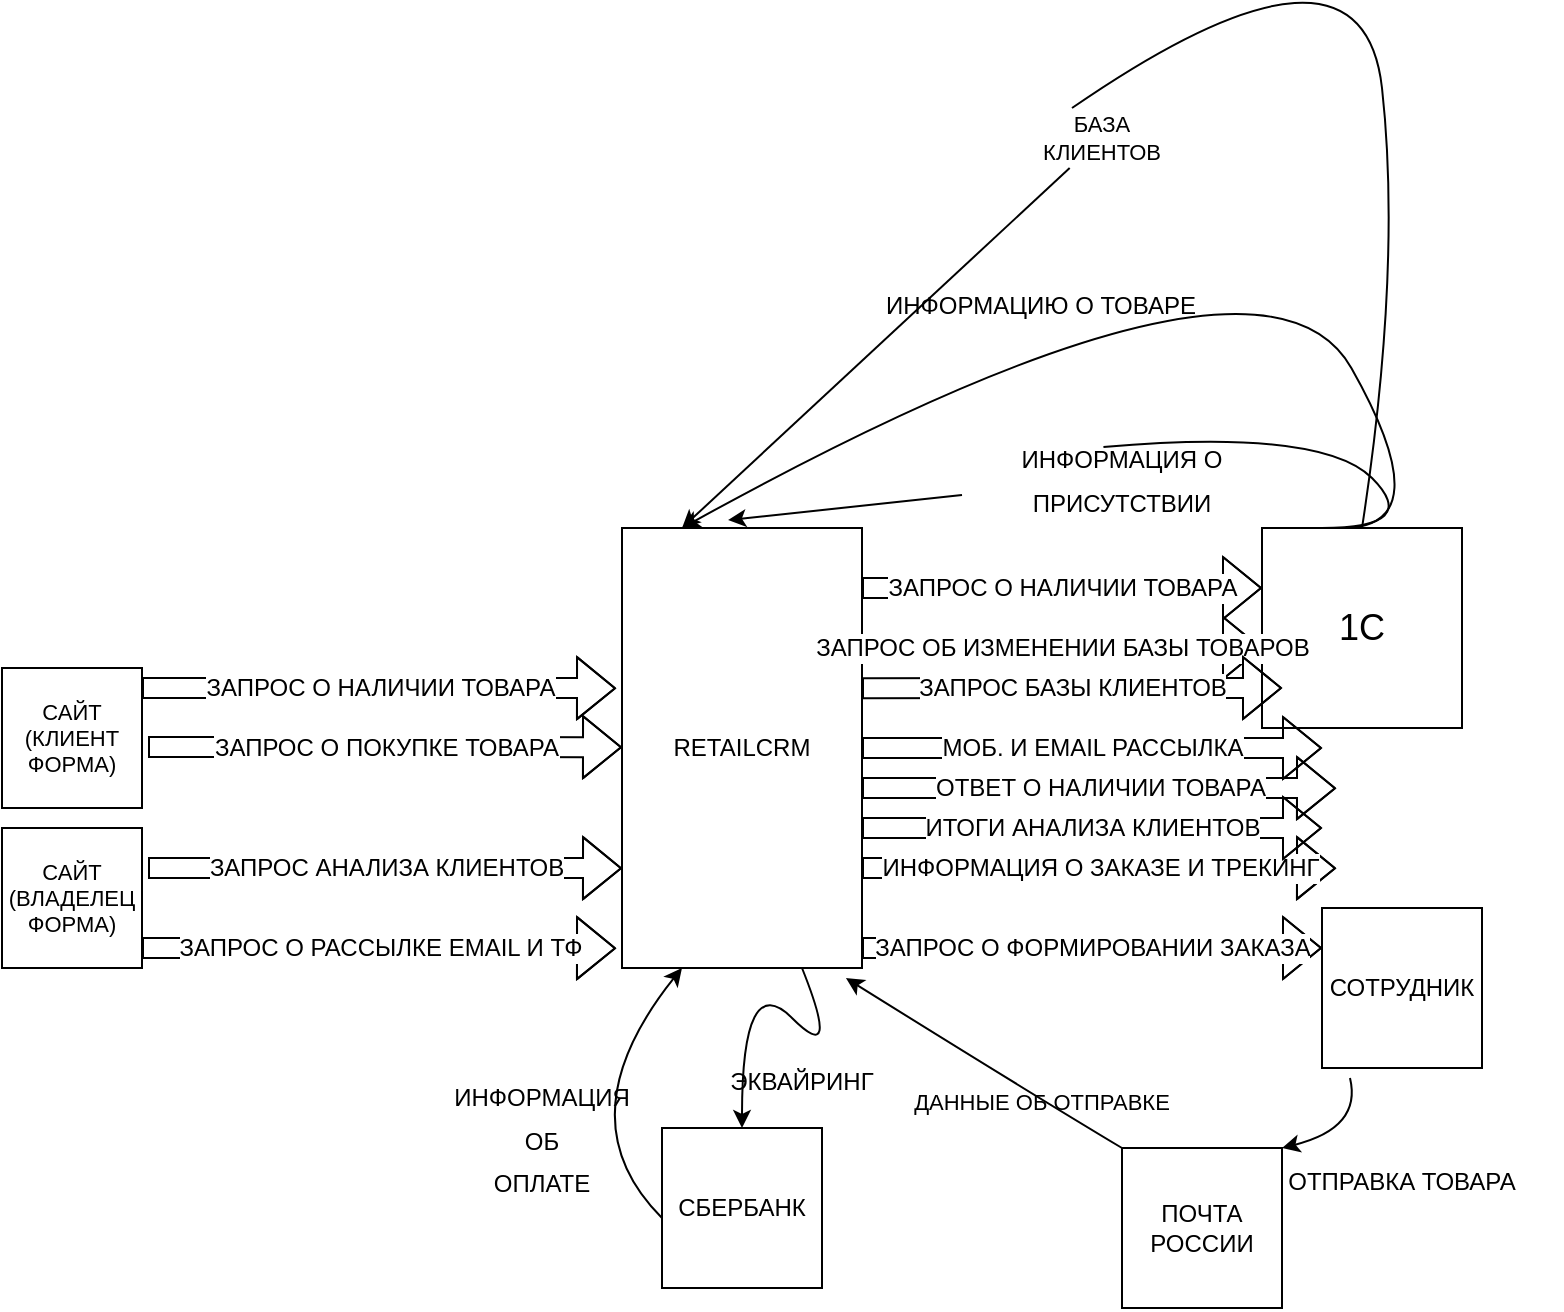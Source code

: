<mxfile version="20.3.6" type="github">
  <diagram id="K-E8zHpM3q9iSFGX_kr4" name="Страница 1">
    <mxGraphModel dx="1309" dy="1913" grid="1" gridSize="10" guides="1" tooltips="1" connect="1" arrows="1" fold="1" page="1" pageScale="1" pageWidth="827" pageHeight="1169" math="0" shadow="0">
      <root>
        <mxCell id="0" />
        <mxCell id="1" parent="0" />
        <mxCell id="BaSR1fLrFSYMw4SIueZq-1" value="RETAILCRM" style="rounded=0;whiteSpace=wrap;html=1;" parent="1" vertex="1">
          <mxGeometry x="350" y="210" width="120" height="220" as="geometry" />
        </mxCell>
        <mxCell id="BaSR1fLrFSYMw4SIueZq-2" value="&lt;font style=&quot;font-size: 12px;&quot;&gt;ЗАПРОС О НАЛИЧИИ ТОВАРА&lt;/font&gt;" style="shape=flexArrow;endArrow=classic;html=1;rounded=0;entryX=-0.025;entryY=0.364;entryDx=0;entryDy=0;entryPerimeter=0;" parent="1" target="BaSR1fLrFSYMw4SIueZq-1" edge="1">
          <mxGeometry width="50" height="50" relative="1" as="geometry">
            <mxPoint x="110" y="290" as="sourcePoint" />
            <mxPoint x="250" y="240" as="targetPoint" />
            <Array as="points">
              <mxPoint x="290" y="290" />
            </Array>
          </mxGeometry>
        </mxCell>
        <mxCell id="BaSR1fLrFSYMw4SIueZq-3" value="&lt;font style=&quot;font-size: 12px;&quot;&gt;ЗАПРОС О НАЛИЧИИ ТОВАРА&lt;/font&gt;" style="shape=flexArrow;endArrow=classic;html=1;rounded=0;" parent="1" edge="1">
          <mxGeometry width="50" height="50" relative="1" as="geometry">
            <mxPoint x="470" y="240" as="sourcePoint" />
            <mxPoint x="670" y="240" as="targetPoint" />
            <Array as="points">
              <mxPoint x="650" y="240" />
            </Array>
          </mxGeometry>
        </mxCell>
        <mxCell id="BaSR1fLrFSYMw4SIueZq-4" value="1С" style="whiteSpace=wrap;html=1;aspect=fixed;fontSize=18;" parent="1" vertex="1">
          <mxGeometry x="670" y="210" width="100" height="100" as="geometry" />
        </mxCell>
        <mxCell id="BaSR1fLrFSYMw4SIueZq-7" value="" style="curved=1;endArrow=classic;html=1;rounded=0;fontSize=18;entryX=0.442;entryY=-0.018;entryDx=0;entryDy=0;entryPerimeter=0;startArrow=none;" parent="1" source="BaSR1fLrFSYMw4SIueZq-8" target="BaSR1fLrFSYMw4SIueZq-1" edge="1">
          <mxGeometry width="50" height="50" relative="1" as="geometry">
            <mxPoint x="700" y="210" as="sourcePoint" />
            <mxPoint x="450" y="140" as="targetPoint" />
            <Array as="points" />
          </mxGeometry>
        </mxCell>
        <mxCell id="BaSR1fLrFSYMw4SIueZq-11" value="&lt;font style=&quot;font-size: 12px;&quot;&gt;ОТВЕТ О НАЛИЧИИ ТОВАРА&lt;br&gt;&lt;/font&gt;" style="shape=flexArrow;endArrow=classic;html=1;rounded=0;entryX=-0.025;entryY=0.364;entryDx=0;entryDy=0;entryPerimeter=0;" parent="1" edge="1">
          <mxGeometry width="50" height="50" relative="1" as="geometry">
            <mxPoint x="470" y="340" as="sourcePoint" />
            <mxPoint x="707" y="340.08" as="targetPoint" />
            <Array as="points">
              <mxPoint x="650" y="340" />
            </Array>
          </mxGeometry>
        </mxCell>
        <mxCell id="BaSR1fLrFSYMw4SIueZq-13" value="СБЕРБАНК" style="whiteSpace=wrap;html=1;aspect=fixed;fontSize=12;" parent="1" vertex="1">
          <mxGeometry x="370" y="510" width="80" height="80" as="geometry" />
        </mxCell>
        <mxCell id="BaSR1fLrFSYMw4SIueZq-15" value="&lt;font style=&quot;font-size: 12px;&quot;&gt;ЗАПРОС О ПОКУПКЕ ТОВАРА&lt;/font&gt;" style="shape=flexArrow;endArrow=classic;html=1;rounded=0;entryX=-0.025;entryY=0.364;entryDx=0;entryDy=0;entryPerimeter=0;" parent="1" edge="1">
          <mxGeometry width="50" height="50" relative="1" as="geometry">
            <mxPoint x="113" y="319.52" as="sourcePoint" />
            <mxPoint x="350" y="319.6" as="targetPoint" />
            <Array as="points">
              <mxPoint x="293" y="319.52" />
            </Array>
          </mxGeometry>
        </mxCell>
        <mxCell id="BaSR1fLrFSYMw4SIueZq-16" value="&lt;span style=&quot;font-size: 12px;&quot;&gt;ЗАПРОС ОБ ИЗМЕНЕНИИ БАЗЫ ТОВАРОВ&lt;/span&gt;" style="shape=flexArrow;endArrow=classic;html=1;rounded=0;" parent="1" edge="1">
          <mxGeometry width="50" height="50" relative="1" as="geometry">
            <mxPoint x="470" y="270" as="sourcePoint" />
            <mxPoint x="670" y="270" as="targetPoint" />
            <Array as="points">
              <mxPoint x="650" y="270" />
            </Array>
          </mxGeometry>
        </mxCell>
        <mxCell id="BaSR1fLrFSYMw4SIueZq-20" value="" style="curved=1;endArrow=classic;html=1;rounded=0;fontSize=12;entryX=0.5;entryY=0;entryDx=0;entryDy=0;exitX=0.75;exitY=1;exitDx=0;exitDy=0;" parent="1" source="BaSR1fLrFSYMw4SIueZq-1" target="BaSR1fLrFSYMw4SIueZq-13" edge="1">
          <mxGeometry width="50" height="50" relative="1" as="geometry">
            <mxPoint x="410" y="480" as="sourcePoint" />
            <mxPoint x="460" y="430" as="targetPoint" />
            <Array as="points">
              <mxPoint x="460" y="480" />
              <mxPoint x="410" y="430" />
            </Array>
          </mxGeometry>
        </mxCell>
        <mxCell id="BaSR1fLrFSYMw4SIueZq-21" value="&lt;span style=&quot;font-size: 12px;&quot;&gt;ЭКВАЙРИНГ&lt;/span&gt;" style="text;html=1;strokeColor=none;fillColor=none;align=center;verticalAlign=middle;whiteSpace=wrap;rounded=0;fontSize=18;" parent="1" vertex="1">
          <mxGeometry x="360" y="470" width="160" height="30" as="geometry" />
        </mxCell>
        <mxCell id="BaSR1fLrFSYMw4SIueZq-22" value="" style="curved=1;endArrow=classic;html=1;rounded=0;fontSize=12;entryX=0.25;entryY=1;entryDx=0;entryDy=0;" parent="1" source="BaSR1fLrFSYMw4SIueZq-13" target="BaSR1fLrFSYMw4SIueZq-1" edge="1">
          <mxGeometry width="50" height="50" relative="1" as="geometry">
            <mxPoint x="380" y="505" as="sourcePoint" />
            <mxPoint x="330" y="420" as="targetPoint" />
            <Array as="points">
              <mxPoint x="370" y="555" />
              <mxPoint x="320" y="505" />
            </Array>
          </mxGeometry>
        </mxCell>
        <mxCell id="BaSR1fLrFSYMw4SIueZq-23" value="&lt;span style=&quot;font-size: 12px;&quot;&gt;ИНФОРМАЦИЯ&lt;br&gt;ОБ&lt;br&gt;ОПЛАТЕ&lt;br&gt;&lt;/span&gt;" style="text;html=1;strokeColor=none;fillColor=none;align=center;verticalAlign=middle;whiteSpace=wrap;rounded=0;fontSize=18;" parent="1" vertex="1">
          <mxGeometry x="230" y="500" width="160" height="30" as="geometry" />
        </mxCell>
        <mxCell id="BaSR1fLrFSYMw4SIueZq-24" value="СОТРУДНИК" style="whiteSpace=wrap;html=1;aspect=fixed;fontSize=12;" parent="1" vertex="1">
          <mxGeometry x="700" y="400" width="80" height="80" as="geometry" />
        </mxCell>
        <mxCell id="BaSR1fLrFSYMw4SIueZq-25" value="&lt;font style=&quot;font-size: 12px;&quot;&gt;ЗАПРОС О ФОРМИРОВАНИИ ЗАКАЗА&lt;br&gt;&lt;/font&gt;" style="shape=flexArrow;endArrow=classic;html=1;rounded=0;entryX=0;entryY=0.25;entryDx=0;entryDy=0;" parent="1" target="BaSR1fLrFSYMw4SIueZq-24" edge="1">
          <mxGeometry width="50" height="50" relative="1" as="geometry">
            <mxPoint x="470" y="420" as="sourcePoint" />
            <mxPoint x="707" y="420.08" as="targetPoint" />
            <Array as="points">
              <mxPoint x="650" y="420" />
            </Array>
          </mxGeometry>
        </mxCell>
        <mxCell id="BaSR1fLrFSYMw4SIueZq-26" value="ПОЧТА РОССИИ" style="whiteSpace=wrap;html=1;aspect=fixed;fontSize=12;" parent="1" vertex="1">
          <mxGeometry x="600" y="520" width="80" height="80" as="geometry" />
        </mxCell>
        <mxCell id="BaSR1fLrFSYMw4SIueZq-29" value="" style="curved=1;endArrow=classic;html=1;rounded=0;fontSize=12;entryX=1;entryY=0;entryDx=0;entryDy=0;exitX=0.175;exitY=1.063;exitDx=0;exitDy=0;exitPerimeter=0;" parent="1" source="BaSR1fLrFSYMw4SIueZq-24" target="BaSR1fLrFSYMw4SIueZq-26" edge="1">
          <mxGeometry width="50" height="50" relative="1" as="geometry">
            <mxPoint x="720" y="560" as="sourcePoint" />
            <mxPoint x="770" y="510" as="targetPoint" />
            <Array as="points">
              <mxPoint x="720" y="510" />
            </Array>
          </mxGeometry>
        </mxCell>
        <mxCell id="BaSR1fLrFSYMw4SIueZq-31" value="&lt;span style=&quot;font-size: 12px;&quot;&gt;ОТПРАВКА ТОВАРА&lt;br&gt;&lt;/span&gt;" style="text;html=1;strokeColor=none;fillColor=none;align=center;verticalAlign=middle;whiteSpace=wrap;rounded=0;fontSize=18;" parent="1" vertex="1">
          <mxGeometry x="660" y="520" width="160" height="30" as="geometry" />
        </mxCell>
        <mxCell id="BaSR1fLrFSYMw4SIueZq-33" value="" style="curved=1;endArrow=classic;html=1;rounded=0;fontSize=12;entryX=0.933;entryY=1.023;entryDx=0;entryDy=0;entryPerimeter=0;exitX=0;exitY=0;exitDx=0;exitDy=0;" parent="1" source="BaSR1fLrFSYMw4SIueZq-26" target="BaSR1fLrFSYMw4SIueZq-1" edge="1">
          <mxGeometry width="50" height="50" relative="1" as="geometry">
            <mxPoint x="720" y="580" as="sourcePoint" />
            <mxPoint x="770" y="530" as="targetPoint" />
            <Array as="points">
              <mxPoint x="550" y="490" />
            </Array>
          </mxGeometry>
        </mxCell>
        <mxCell id="BaSR1fLrFSYMw4SIueZq-34" value="&lt;font style=&quot;font-size: 11px;&quot;&gt;ДАННЫЕ ОБ ОТПРАВКЕ&lt;/font&gt;" style="text;html=1;strokeColor=none;fillColor=none;align=center;verticalAlign=middle;whiteSpace=wrap;rounded=0;fontSize=18;" parent="1" vertex="1">
          <mxGeometry x="480" y="480" width="160" height="30" as="geometry" />
        </mxCell>
        <mxCell id="BaSR1fLrFSYMw4SIueZq-36" value="&lt;font style=&quot;font-size: 12px;&quot;&gt;ИНФОРМАЦИЯ О ЗАКАЗЕ И ТРЕКИНГ&lt;br&gt;&lt;/font&gt;" style="shape=flexArrow;endArrow=classic;html=1;rounded=0;entryX=-0.025;entryY=0.364;entryDx=0;entryDy=0;entryPerimeter=0;" parent="1" edge="1">
          <mxGeometry width="50" height="50" relative="1" as="geometry">
            <mxPoint x="470" y="380" as="sourcePoint" />
            <mxPoint x="707" y="380.08" as="targetPoint" />
            <Array as="points">
              <mxPoint x="650" y="380" />
            </Array>
          </mxGeometry>
        </mxCell>
        <mxCell id="BaSR1fLrFSYMw4SIueZq-37" value="&lt;font style=&quot;font-size: 12px;&quot;&gt;ЗАПРОС АНАЛИЗА КЛИЕНТОВ&lt;/font&gt;" style="shape=flexArrow;endArrow=classic;html=1;rounded=0;entryX=-0.025;entryY=0.364;entryDx=0;entryDy=0;entryPerimeter=0;" parent="1" edge="1">
          <mxGeometry width="50" height="50" relative="1" as="geometry">
            <mxPoint x="113" y="380" as="sourcePoint" />
            <mxPoint x="350" y="380.08" as="targetPoint" />
            <Array as="points">
              <mxPoint x="293" y="380" />
            </Array>
          </mxGeometry>
        </mxCell>
        <mxCell id="BaSR1fLrFSYMw4SIueZq-38" value="" style="group" parent="1" vertex="1" connectable="0">
          <mxGeometry x="520" y="160" width="230" height="50" as="geometry" />
        </mxCell>
        <mxCell id="BaSR1fLrFSYMw4SIueZq-8" value="&lt;span style=&quot;font-size: 12px;&quot;&gt;ИНФОРМАЦИЯ О ПРИСУТСТВИИ&lt;/span&gt;" style="text;html=1;strokeColor=none;fillColor=none;align=center;verticalAlign=middle;whiteSpace=wrap;rounded=0;fontSize=18;" parent="BaSR1fLrFSYMw4SIueZq-38" vertex="1">
          <mxGeometry y="10" width="160" height="30" as="geometry" />
        </mxCell>
        <mxCell id="BaSR1fLrFSYMw4SIueZq-18" value="" style="curved=1;endArrow=none;html=1;rounded=0;fontSize=18;entryX=0.442;entryY=-0.018;entryDx=0;entryDy=0;entryPerimeter=0;" parent="BaSR1fLrFSYMw4SIueZq-38" target="BaSR1fLrFSYMw4SIueZq-8" edge="1">
          <mxGeometry width="50" height="50" relative="1" as="geometry">
            <mxPoint x="180" y="50" as="sourcePoint" />
            <mxPoint x="-116.96" y="46.04" as="targetPoint" />
            <Array as="points">
              <mxPoint x="230" y="50" />
              <mxPoint x="180" />
            </Array>
          </mxGeometry>
        </mxCell>
        <mxCell id="BaSR1fLrFSYMw4SIueZq-39" value="" style="group" parent="1" vertex="1" connectable="0">
          <mxGeometry x="480" y="50" width="280" height="160" as="geometry" />
        </mxCell>
        <mxCell id="BaSR1fLrFSYMw4SIueZq-17" value="" style="curved=1;endArrow=classic;html=1;rounded=0;fontSize=18;entryX=0.25;entryY=0;entryDx=0;entryDy=0;" parent="BaSR1fLrFSYMw4SIueZq-39" target="BaSR1fLrFSYMw4SIueZq-1" edge="1">
          <mxGeometry width="50" height="50" relative="1" as="geometry">
            <mxPoint x="230.171" y="160" as="sourcePoint" />
            <mxPoint x="-99.658" y="146.667" as="targetPoint" />
            <Array as="points">
              <mxPoint x="280" y="160" />
              <mxPoint x="189.351" />
            </Array>
          </mxGeometry>
        </mxCell>
        <mxCell id="BaSR1fLrFSYMw4SIueZq-19" value="&lt;span style=&quot;font-size: 12px;&quot;&gt;ИНФОРМАЦИЮ О ТОВАРЕ&lt;/span&gt;" style="text;html=1;strokeColor=none;fillColor=none;align=center;verticalAlign=middle;whiteSpace=wrap;rounded=0;fontSize=18;" parent="BaSR1fLrFSYMw4SIueZq-39" vertex="1">
          <mxGeometry y="26.667" width="159.453" height="40" as="geometry" />
        </mxCell>
        <mxCell id="BaSR1fLrFSYMw4SIueZq-40" value="&lt;span style=&quot;font-size: 12px;&quot;&gt;ЗАПРОС БАЗЫ КЛИЕНТОВ&lt;/span&gt;" style="shape=flexArrow;endArrow=classic;html=1;rounded=0;exitX=1;exitY=0.364;exitDx=0;exitDy=0;exitPerimeter=0;" parent="1" source="BaSR1fLrFSYMw4SIueZq-1" edge="1">
          <mxGeometry width="50" height="50" relative="1" as="geometry">
            <mxPoint x="480" y="290" as="sourcePoint" />
            <mxPoint x="680" y="290" as="targetPoint" />
            <Array as="points">
              <mxPoint x="660" y="290" />
            </Array>
          </mxGeometry>
        </mxCell>
        <mxCell id="BaSR1fLrFSYMw4SIueZq-45" value="" style="curved=1;endArrow=classic;html=1;rounded=0;fontSize=11;entryX=0.25;entryY=0;entryDx=0;entryDy=0;startArrow=none;" parent="1" source="BaSR1fLrFSYMw4SIueZq-46" target="BaSR1fLrFSYMw4SIueZq-1" edge="1">
          <mxGeometry width="50" height="50" relative="1" as="geometry">
            <mxPoint x="720" y="210" as="sourcePoint" />
            <mxPoint x="620" y="170" as="targetPoint" />
            <Array as="points" />
          </mxGeometry>
        </mxCell>
        <mxCell id="BaSR1fLrFSYMw4SIueZq-46" value="БАЗА КЛИЕНТОВ" style="text;html=1;strokeColor=none;fillColor=none;align=center;verticalAlign=middle;whiteSpace=wrap;rounded=0;fontSize=11;" parent="1" vertex="1">
          <mxGeometry x="560" width="60" height="30" as="geometry" />
        </mxCell>
        <mxCell id="BaSR1fLrFSYMw4SIueZq-47" value="" style="curved=1;endArrow=none;html=1;rounded=0;fontSize=11;entryX=0.25;entryY=0;entryDx=0;entryDy=0;" parent="1" target="BaSR1fLrFSYMw4SIueZq-46" edge="1">
          <mxGeometry width="50" height="50" relative="1" as="geometry">
            <mxPoint x="720" y="210" as="sourcePoint" />
            <mxPoint x="380" y="210" as="targetPoint" />
            <Array as="points">
              <mxPoint x="740" y="80" />
              <mxPoint x="720" y="-100" />
            </Array>
          </mxGeometry>
        </mxCell>
        <mxCell id="BaSR1fLrFSYMw4SIueZq-48" value="&lt;font style=&quot;font-size: 12px;&quot;&gt;ИТОГИ АНАЛИЗА КЛИЕНТОВ&lt;br&gt;&lt;/font&gt;" style="shape=flexArrow;endArrow=classic;html=1;rounded=0;entryX=0;entryY=0.25;entryDx=0;entryDy=0;" parent="1" edge="1">
          <mxGeometry width="50" height="50" relative="1" as="geometry">
            <mxPoint x="470" y="360" as="sourcePoint" />
            <mxPoint x="700" y="360" as="targetPoint" />
            <Array as="points">
              <mxPoint x="650" y="360" />
            </Array>
          </mxGeometry>
        </mxCell>
        <mxCell id="BaSR1fLrFSYMw4SIueZq-49" value="&lt;font style=&quot;font-size: 12px;&quot;&gt;ЗАПРОС О РАССЫЛКЕ EMAIL И ТФ&lt;/font&gt;" style="shape=flexArrow;endArrow=classic;html=1;rounded=0;entryX=-0.025;entryY=0.364;entryDx=0;entryDy=0;entryPerimeter=0;" parent="1" edge="1">
          <mxGeometry width="50" height="50" relative="1" as="geometry">
            <mxPoint x="110.0" y="420" as="sourcePoint" />
            <mxPoint x="347" y="420.08" as="targetPoint" />
            <Array as="points">
              <mxPoint x="290" y="420" />
            </Array>
          </mxGeometry>
        </mxCell>
        <mxCell id="BaSR1fLrFSYMw4SIueZq-51" value="&lt;font style=&quot;font-size: 12px;&quot;&gt;МОБ. И EMAIL РАССЫЛКА&lt;br&gt;&lt;/font&gt;" style="shape=flexArrow;endArrow=classic;html=1;rounded=0;entryX=0;entryY=0.25;entryDx=0;entryDy=0;" parent="1" edge="1">
          <mxGeometry width="50" height="50" relative="1" as="geometry">
            <mxPoint x="470" y="320" as="sourcePoint" />
            <mxPoint x="700" y="320" as="targetPoint" />
            <Array as="points">
              <mxPoint x="650" y="320" />
            </Array>
          </mxGeometry>
        </mxCell>
        <mxCell id="CIOCGw89Ey7CUrNZuuz2-1" value="САЙТ&lt;br&gt;(КЛИЕНТ&lt;br&gt;ФОРМА)" style="rounded=0;whiteSpace=wrap;html=1;fontSize=11;" vertex="1" parent="1">
          <mxGeometry x="40" y="280" width="70" height="70" as="geometry" />
        </mxCell>
        <mxCell id="CIOCGw89Ey7CUrNZuuz2-2" value="САЙТ&lt;br&gt;(ВЛАДЕЛЕЦ&lt;br&gt;ФОРМА)" style="rounded=0;whiteSpace=wrap;html=1;fontSize=11;" vertex="1" parent="1">
          <mxGeometry x="40" y="360" width="70" height="70" as="geometry" />
        </mxCell>
      </root>
    </mxGraphModel>
  </diagram>
</mxfile>
